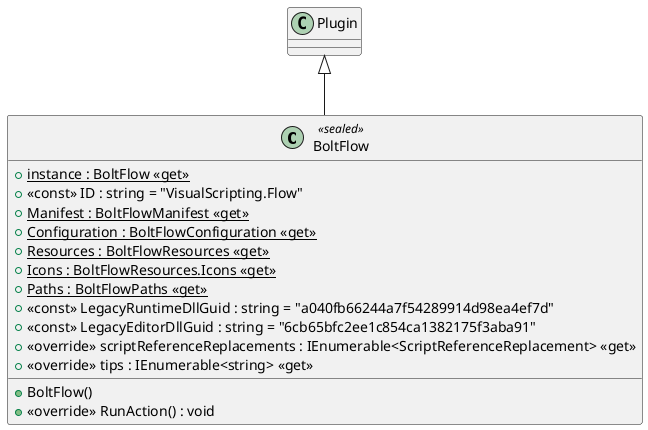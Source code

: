 @startuml
class BoltFlow <<sealed>> {
    + BoltFlow()
    + {static} instance : BoltFlow <<get>>
    + <<const>> ID : string = "VisualScripting.Flow"
    + {static} Manifest : BoltFlowManifest <<get>>
    + {static} Configuration : BoltFlowConfiguration <<get>>
    + {static} Resources : BoltFlowResources <<get>>
    + {static} Icons : BoltFlowResources.Icons <<get>>
    + {static} Paths : BoltFlowPaths <<get>>
    + <<const>> LegacyRuntimeDllGuid : string = "a040fb66244a7f54289914d98ea4ef7d"
    + <<const>> LegacyEditorDllGuid : string = "6cb65bfc2ee1c854ca1382175f3aba91"
    + <<override>> scriptReferenceReplacements : IEnumerable<ScriptReferenceReplacement> <<get>>
    + <<override>> tips : IEnumerable<string> <<get>>
    + <<override>> RunAction() : void
}
Plugin <|-- BoltFlow
@enduml
